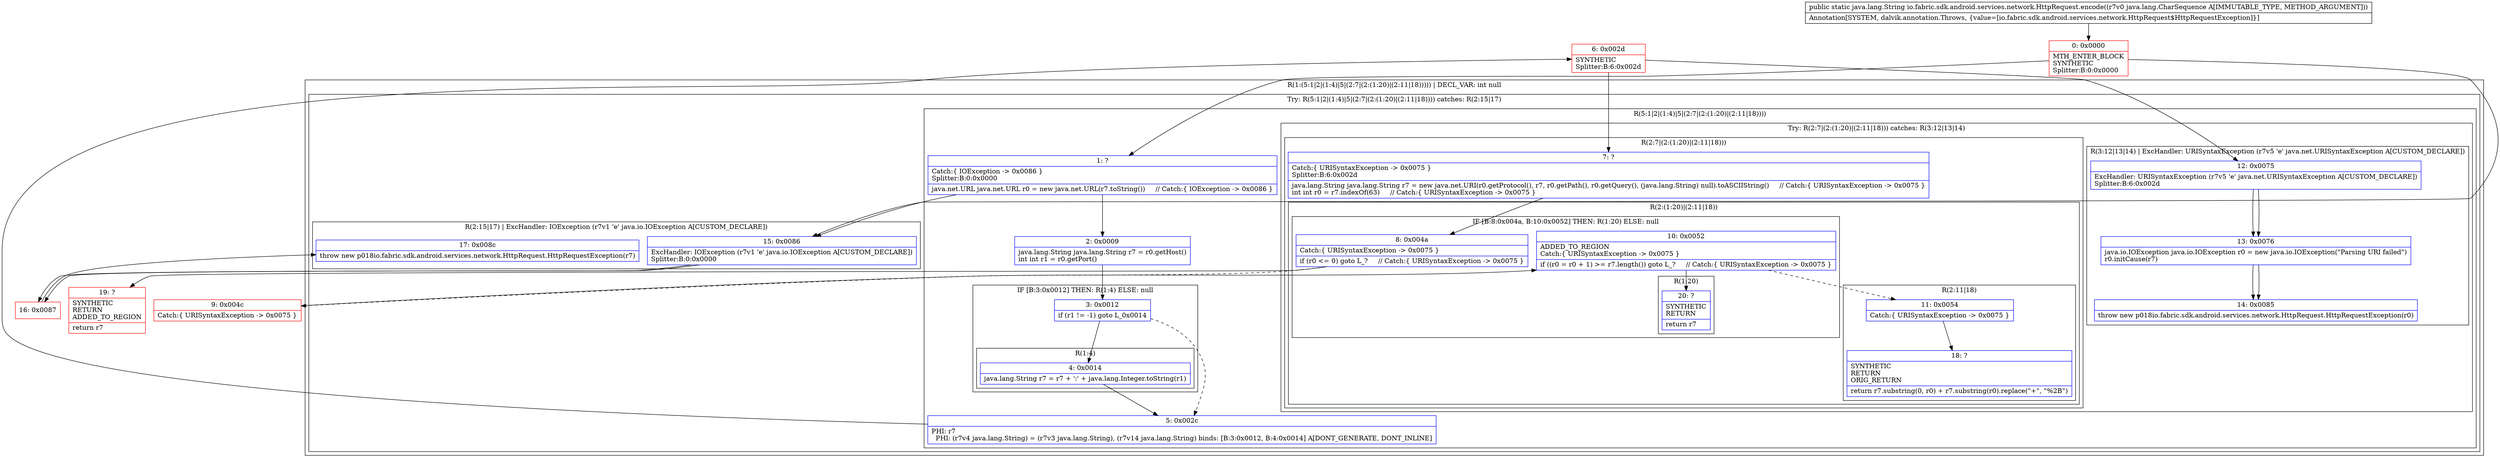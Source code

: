 digraph "CFG forio.fabric.sdk.android.services.network.HttpRequest.encode(Ljava\/lang\/CharSequence;)Ljava\/lang\/String;" {
subgraph cluster_Region_1429438870 {
label = "R(1:(5:1|2|(1:4)|5|(2:7|(2:(1:20)|(2:11|18))))) | DECL_VAR: int null\l";
node [shape=record,color=blue];
subgraph cluster_TryCatchRegion_1120542849 {
label = "Try: R(5:1|2|(1:4)|5|(2:7|(2:(1:20)|(2:11|18)))) catches: R(2:15|17)";
node [shape=record,color=blue];
subgraph cluster_Region_872285115 {
label = "R(5:1|2|(1:4)|5|(2:7|(2:(1:20)|(2:11|18))))";
node [shape=record,color=blue];
Node_1 [shape=record,label="{1\:\ ?|Catch:\{ IOException \-\> 0x0086 \}\lSplitter:B:0:0x0000\l|java.net.URL java.net.URL r0 = new java.net.URL(r7.toString())     \/\/ Catch:\{ IOException \-\> 0x0086 \}\l}"];
Node_2 [shape=record,label="{2\:\ 0x0009|java.lang.String java.lang.String r7 = r0.getHost()\lint int r1 = r0.getPort()\l}"];
subgraph cluster_IfRegion_1814695270 {
label = "IF [B:3:0x0012] THEN: R(1:4) ELSE: null";
node [shape=record,color=blue];
Node_3 [shape=record,label="{3\:\ 0x0012|if (r1 != \-1) goto L_0x0014\l}"];
subgraph cluster_Region_1538054940 {
label = "R(1:4)";
node [shape=record,color=blue];
Node_4 [shape=record,label="{4\:\ 0x0014|java.lang.String r7 = r7 + ':' + java.lang.Integer.toString(r1)\l}"];
}
}
Node_5 [shape=record,label="{5\:\ 0x002c|PHI: r7 \l  PHI: (r7v4 java.lang.String) = (r7v3 java.lang.String), (r7v14 java.lang.String) binds: [B:3:0x0012, B:4:0x0014] A[DONT_GENERATE, DONT_INLINE]\l}"];
subgraph cluster_TryCatchRegion_1359357875 {
label = "Try: R(2:7|(2:(1:20)|(2:11|18))) catches: R(3:12|13|14)";
node [shape=record,color=blue];
subgraph cluster_Region_1675561049 {
label = "R(2:7|(2:(1:20)|(2:11|18)))";
node [shape=record,color=blue];
Node_7 [shape=record,label="{7\:\ ?|Catch:\{ URISyntaxException \-\> 0x0075 \}\lSplitter:B:6:0x002d\l|java.lang.String java.lang.String r7 = new java.net.URI(r0.getProtocol(), r7, r0.getPath(), r0.getQuery(), (java.lang.String) null).toASCIIString()     \/\/ Catch:\{ URISyntaxException \-\> 0x0075 \}\lint int r0 = r7.indexOf(63)     \/\/ Catch:\{ URISyntaxException \-\> 0x0075 \}\l}"];
subgraph cluster_Region_408715733 {
label = "R(2:(1:20)|(2:11|18))";
node [shape=record,color=blue];
subgraph cluster_IfRegion_881619195 {
label = "IF [B:8:0x004a, B:10:0x0052] THEN: R(1:20) ELSE: null";
node [shape=record,color=blue];
Node_8 [shape=record,label="{8\:\ 0x004a|Catch:\{ URISyntaxException \-\> 0x0075 \}\l|if (r0 \<= 0) goto L_?     \/\/ Catch:\{ URISyntaxException \-\> 0x0075 \}\l}"];
Node_10 [shape=record,label="{10\:\ 0x0052|ADDED_TO_REGION\lCatch:\{ URISyntaxException \-\> 0x0075 \}\l|if ((r0 = r0 + 1) \>= r7.length()) goto L_?     \/\/ Catch:\{ URISyntaxException \-\> 0x0075 \}\l}"];
subgraph cluster_Region_155531597 {
label = "R(1:20)";
node [shape=record,color=blue];
Node_20 [shape=record,label="{20\:\ ?|SYNTHETIC\lRETURN\l|return r7\l}"];
}
}
subgraph cluster_Region_901272638 {
label = "R(2:11|18)";
node [shape=record,color=blue];
Node_11 [shape=record,label="{11\:\ 0x0054|Catch:\{ URISyntaxException \-\> 0x0075 \}\l}"];
Node_18 [shape=record,label="{18\:\ ?|SYNTHETIC\lRETURN\lORIG_RETURN\l|return r7.substring(0, r0) + r7.substring(r0).replace(\"+\", \"%2B\")\l}"];
}
}
}
subgraph cluster_Region_789194883 {
label = "R(3:12|13|14) | ExcHandler: URISyntaxException (r7v5 'e' java.net.URISyntaxException A[CUSTOM_DECLARE])\l";
node [shape=record,color=blue];
Node_12 [shape=record,label="{12\:\ 0x0075|ExcHandler: URISyntaxException (r7v5 'e' java.net.URISyntaxException A[CUSTOM_DECLARE])\lSplitter:B:6:0x002d\l}"];
Node_13 [shape=record,label="{13\:\ 0x0076|java.io.IOException java.io.IOException r0 = new java.io.IOException(\"Parsing URI failed\")\lr0.initCause(r7)\l}"];
Node_14 [shape=record,label="{14\:\ 0x0085|throw new p018io.fabric.sdk.android.services.network.HttpRequest.HttpRequestException(r0)\l}"];
}
}
}
subgraph cluster_Region_1370131577 {
label = "R(2:15|17) | ExcHandler: IOException (r7v1 'e' java.io.IOException A[CUSTOM_DECLARE])\l";
node [shape=record,color=blue];
Node_15 [shape=record,label="{15\:\ 0x0086|ExcHandler: IOException (r7v1 'e' java.io.IOException A[CUSTOM_DECLARE])\lSplitter:B:0:0x0000\l}"];
Node_17 [shape=record,label="{17\:\ 0x008c|throw new p018io.fabric.sdk.android.services.network.HttpRequest.HttpRequestException(r7)\l}"];
}
}
}
subgraph cluster_Region_1370131577 {
label = "R(2:15|17) | ExcHandler: IOException (r7v1 'e' java.io.IOException A[CUSTOM_DECLARE])\l";
node [shape=record,color=blue];
Node_15 [shape=record,label="{15\:\ 0x0086|ExcHandler: IOException (r7v1 'e' java.io.IOException A[CUSTOM_DECLARE])\lSplitter:B:0:0x0000\l}"];
Node_17 [shape=record,label="{17\:\ 0x008c|throw new p018io.fabric.sdk.android.services.network.HttpRequest.HttpRequestException(r7)\l}"];
}
subgraph cluster_Region_789194883 {
label = "R(3:12|13|14) | ExcHandler: URISyntaxException (r7v5 'e' java.net.URISyntaxException A[CUSTOM_DECLARE])\l";
node [shape=record,color=blue];
Node_12 [shape=record,label="{12\:\ 0x0075|ExcHandler: URISyntaxException (r7v5 'e' java.net.URISyntaxException A[CUSTOM_DECLARE])\lSplitter:B:6:0x002d\l}"];
Node_13 [shape=record,label="{13\:\ 0x0076|java.io.IOException java.io.IOException r0 = new java.io.IOException(\"Parsing URI failed\")\lr0.initCause(r7)\l}"];
Node_14 [shape=record,label="{14\:\ 0x0085|throw new p018io.fabric.sdk.android.services.network.HttpRequest.HttpRequestException(r0)\l}"];
}
Node_0 [shape=record,color=red,label="{0\:\ 0x0000|MTH_ENTER_BLOCK\lSYNTHETIC\lSplitter:B:0:0x0000\l}"];
Node_6 [shape=record,color=red,label="{6\:\ 0x002d|SYNTHETIC\lSplitter:B:6:0x002d\l}"];
Node_9 [shape=record,color=red,label="{9\:\ 0x004c|Catch:\{ URISyntaxException \-\> 0x0075 \}\l}"];
Node_16 [shape=record,color=red,label="{16\:\ 0x0087}"];
Node_19 [shape=record,color=red,label="{19\:\ ?|SYNTHETIC\lRETURN\lADDED_TO_REGION\l|return r7\l}"];
MethodNode[shape=record,label="{public static java.lang.String io.fabric.sdk.android.services.network.HttpRequest.encode((r7v0 java.lang.CharSequence A[IMMUTABLE_TYPE, METHOD_ARGUMENT]))  | Annotation[SYSTEM, dalvik.annotation.Throws, \{value=[io.fabric.sdk.android.services.network.HttpRequest$HttpRequestException]\}]\l}"];
MethodNode -> Node_0;
Node_1 -> Node_2;
Node_1 -> Node_15;
Node_2 -> Node_3;
Node_3 -> Node_4;
Node_3 -> Node_5[style=dashed];
Node_4 -> Node_5;
Node_5 -> Node_6;
Node_7 -> Node_8;
Node_8 -> Node_9[style=dashed];
Node_8 -> Node_19;
Node_10 -> Node_11[style=dashed];
Node_10 -> Node_20;
Node_11 -> Node_18;
Node_12 -> Node_13;
Node_13 -> Node_14;
Node_15 -> Node_16;
Node_15 -> Node_16;
Node_12 -> Node_13;
Node_13 -> Node_14;
Node_0 -> Node_1;
Node_0 -> Node_15;
Node_6 -> Node_7;
Node_6 -> Node_12;
Node_9 -> Node_10;
Node_16 -> Node_17;
}

